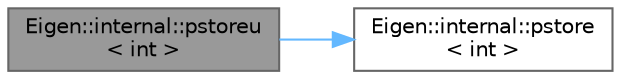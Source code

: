 digraph "Eigen::internal::pstoreu&lt; int &gt;"
{
 // LATEX_PDF_SIZE
  bgcolor="transparent";
  edge [fontname=Helvetica,fontsize=10,labelfontname=Helvetica,labelfontsize=10];
  node [fontname=Helvetica,fontsize=10,shape=box,height=0.2,width=0.4];
  rankdir="LR";
  Node1 [id="Node000001",label="Eigen::internal::pstoreu\l\< int \>",height=0.2,width=0.4,color="gray40", fillcolor="grey60", style="filled", fontcolor="black",tooltip=" "];
  Node1 -> Node2 [id="edge1_Node000001_Node000002",color="steelblue1",style="solid",tooltip=" "];
  Node2 [id="Node000002",label="Eigen::internal::pstore\l\< int \>",height=0.2,width=0.4,color="grey40", fillcolor="white", style="filled",URL="$namespace_eigen_1_1internal.html#a69543ee212c1a509337b1146984e5acc",tooltip=" "];
}
